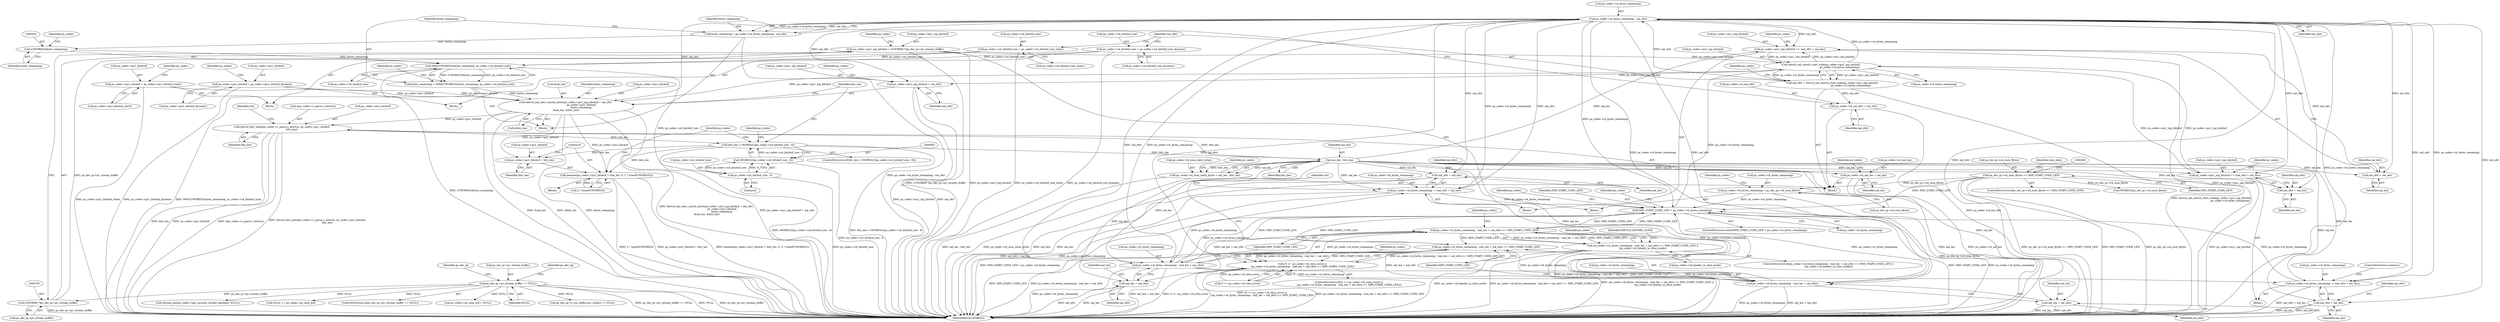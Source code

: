 digraph "0_Android_87fb7909c49e6a4510ba86ace1ffc83459c7e1b9@API" {
"1000911" [label="(Call,ps_codec->i4_bytes_remaining - nal_ofst)"];
"1000895" [label="(Call,ihevcd_nal_search_start_code(ps_codec->pu1_inp_bitsbuf,\n                                                ps_codec->i4_bytes_remaining))"];
"1000754" [label="(Call,ps_codec->pu1_inp_bitsbuf = (UWORD8 *)ps_dec_ip->pv_stream_buffer)"];
"1000758" [label="(Call,(UWORD8 *)ps_dec_ip->pv_stream_buffer)"];
"1000260" [label="(Call,ps_dec_ip->pv_stream_buffer == NULL)"];
"1001137" [label="(Call,ps_codec->pu1_inp_bitsbuf += (nal_ofst + nal_len))"];
"1000911" [label="(Call,ps_codec->i4_bytes_remaining - nal_ofst)"];
"1000893" [label="(Call,nal_ofst = ihevcd_nal_search_start_code(ps_codec->pu1_inp_bitsbuf,\n                                                ps_codec->i4_bytes_remaining))"];
"1000965" [label="(Call,nal_len - bits_len)"];
"1000940" [label="(Call,bits_len < (WORD32)(ps_codec->u4_bitsbuf_size - 8))"];
"1000973" [label="(Call,ihevcd_bits_init(&ps_codec->s_parse.s_bitstrm, ps_codec->pu1_bitsbuf,\n                         bits_len))"];
"1000925" [label="(Call,ihevcd_nal_remv_emuln_bytes(ps_codec->pu1_inp_bitsbuf + nal_ofst,\n                                        ps_codec->pu1_bitsbuf,\n                                        bytes_remaining,\n &nal_len, &bits_len))"];
"1000863" [label="(Call,ps_codec->pu1_bitsbuf = ps_codec->pu1_bitsbuf_dynamic)"];
"1000879" [label="(Call,ps_codec->pu1_bitsbuf = ps_codec->pu1_bitsbuf_static)"];
"1000916" [label="(Call,bytes_remaining = MIN((UWORD32)bytes_remaining, ps_codec->u4_bitsbuf_size))"];
"1000918" [label="(Call,MIN((UWORD32)bytes_remaining, ps_codec->u4_bitsbuf_size))"];
"1000919" [label="(Call,(UWORD32)bytes_remaining)"];
"1000909" [label="(Call,bytes_remaining = ps_codec->i4_bytes_remaining - nal_ofst)"];
"1000870" [label="(Call,ps_codec->u4_bitsbuf_size = ps_codec->u4_bitsbuf_size_dynamic)"];
"1000886" [label="(Call,ps_codec->u4_bitsbuf_size = ps_codec->u4_bitsbuf_size_static)"];
"1000942" [label="(Call,(WORD32)(ps_codec->u4_bitsbuf_size - 8))"];
"1000944" [label="(Call,ps_codec->u4_bitsbuf_size - 8)"];
"1001090" [label="(Call,ps_codec->pu1_inp_bitsbuf += (nal_ofst + nal_len))"];
"1000795" [label="(Call,MIN_START_CODE_LEN < ps_codec->i4_bytes_remaining)"];
"1000281" [label="(Call,ps_dec_ip->u4_num_Bytes <= MIN_START_CODE_LEN)"];
"1001009" [label="(Call,ps_codec->i4_bytes_remaining - (nal_len + nal_ofst) <= MIN_START_CODE_LEN)"];
"1001010" [label="(Call,ps_codec->i4_bytes_remaining - (nal_len + nal_ofst))"];
"1001127" [label="(Call,ps_codec->i4_bytes_remaining - (nal_len + nal_ofst) <= MIN_START_CODE_LEN)"];
"1001128" [label="(Call,ps_codec->i4_bytes_remaining - (nal_len + nal_ofst))"];
"1000747" [label="(Call,ps_codec->i4_bytes_remaining = ps_dec_ip->u4_num_Bytes)"];
"1001097" [label="(Call,ps_codec->i4_bytes_remaining -= (nal_ofst + nal_len))"];
"1001144" [label="(Call,ps_codec->i4_bytes_remaining -= (nal_ofst + nal_len))"];
"1000902" [label="(Call,ps_codec->i4_nal_ofst = nal_ofst)"];
"1000950" [label="(Call,memset(ps_codec->pu1_bitsbuf + bits_len, 0, 2 * sizeof(UWORD32)))"];
"1000951" [label="(Call,ps_codec->pu1_bitsbuf + bits_len)"];
"1000961" [label="(Call,ps_codec->i4_num_emln_bytes = nal_len - bits_len)"];
"1000968" [label="(Call,ps_codec->i4_nal_len = nal_len)"];
"1001008" [label="(Call,(ps_codec->i4_bytes_remaining - (nal_len + nal_ofst) <= MIN_START_CODE_LEN) ||\n (ps_codec->i4_header_in_slice_mode))"];
"1001121" [label="(Call,(0 == ps_codec->i4_slice_error) ||\n (ps_codec->i4_bytes_remaining - (nal_len + nal_ofst) <= MIN_START_CODE_LEN))"];
"1001014" [label="(Call,nal_len + nal_ofst)"];
"1001094" [label="(Call,nal_ofst + nal_len)"];
"1001101" [label="(Call,nal_ofst + nal_len)"];
"1001132" [label="(Call,nal_len + nal_ofst)"];
"1001141" [label="(Call,nal_ofst + nal_len)"];
"1001148" [label="(Call,nal_ofst + nal_len)"];
"1000926" [label="(Call,ps_codec->pu1_inp_bitsbuf + nal_ofst)"];
"1000965" [label="(Call,nal_len - bits_len)"];
"1001133" [label="(Identifier,nal_len)"];
"1001017" [label="(Identifier,MIN_START_CODE_LEN)"];
"1000755" [label="(Call,ps_codec->pu1_inp_bitsbuf)"];
"1001135" [label="(Identifier,MIN_START_CODE_LEN)"];
"1001087" [label="(Identifier,IHEVCD_IGNORE_SLICE)"];
"1000867" [label="(Call,ps_codec->pu1_bitsbuf_dynamic)"];
"1001122" [label="(Call,0 == ps_codec->i4_slice_error)"];
"1000145" [label="(Block,)"];
"1001138" [label="(Call,ps_codec->pu1_inp_bitsbuf)"];
"1000888" [label="(Identifier,ps_codec)"];
"1001101" [label="(Call,nal_ofst + nal_len)"];
"1001136" [label="(Block,)"];
"1000878" [label="(Block,)"];
"1000872" [label="(Identifier,ps_codec)"];
"1000922" [label="(Call,ps_codec->u4_bitsbuf_size)"];
"1001010" [label="(Call,ps_codec->i4_bytes_remaining - (nal_len + nal_ofst))"];
"1001026" [label="(Identifier,ps_codec)"];
"1000972" [label="(Identifier,nal_len)"];
"1000949" [label="(Block,)"];
"1000754" [label="(Call,ps_codec->pu1_inp_bitsbuf = (UWORD8 *)ps_dec_ip->pv_stream_buffer)"];
"1000904" [label="(Identifier,ps_codec)"];
"1000968" [label="(Call,ps_codec->i4_nal_len = nal_len)"];
"1000923" [label="(Identifier,ps_codec)"];
"1000280" [label="(ControlStructure,if(ps_dec_ip->u4_num_Bytes <= MIN_START_CODE_LEN))"];
"1001150" [label="(Identifier,nal_len)"];
"1001216" [label="(Identifier,ps_codec)"];
"1000874" [label="(Call,ps_codec->u4_bitsbuf_size_dynamic)"];
"1000748" [label="(Call,ps_codec->i4_bytes_remaining)"];
"1000930" [label="(Identifier,nal_ofst)"];
"1000918" [label="(Call,MIN((UWORD32)bytes_remaining, ps_codec->u4_bitsbuf_size))"];
"1000780" [label="(Call,ps_codec->ps_disp_buf = NULL)"];
"1000766" [label="(Identifier,ps_codec)"];
"1000941" [label="(Identifier,bits_len)"];
"1000282" [label="(Call,ps_dec_ip->u4_num_Bytes)"];
"1000797" [label="(Call,ps_codec->i4_bytes_remaining)"];
"1001011" [label="(Call,ps_codec->i4_bytes_remaining)"];
"1000955" [label="(Identifier,bits_len)"];
"1000907" [label="(Block,)"];
"1000926" [label="(Call,ps_codec->pu1_inp_bitsbuf + nal_ofst)"];
"1001016" [label="(Identifier,nal_ofst)"];
"1001096" [label="(Identifier,nal_len)"];
"1000925" [label="(Call,ihevcd_nal_remv_emuln_bytes(ps_codec->pu1_inp_bitsbuf + nal_ofst,\n                                        ps_codec->pu1_bitsbuf,\n                                        bytes_remaining,\n &nal_len, &bits_len))"];
"1000962" [label="(Call,ps_codec->i4_num_emln_bytes)"];
"1001149" [label="(Identifier,nal_ofst)"];
"1001134" [label="(Identifier,nal_ofst)"];
"1000268" [label="(Identifier,ps_dec_op)"];
"1000906" [label="(Identifier,nal_ofst)"];
"1001103" [label="(Identifier,nal_len)"];
"1000910" [label="(Identifier,bytes_remaining)"];
"1000951" [label="(Call,ps_codec->pu1_bitsbuf + bits_len)"];
"1000880" [label="(Call,ps_codec->pu1_bitsbuf)"];
"1000944" [label="(Call,ps_codec->u4_bitsbuf_size - 8)"];
"1001141" [label="(Call,nal_ofst + nal_len)"];
"1001145" [label="(Call,ps_codec->i4_bytes_remaining)"];
"1001903" [label="(MethodReturn,WORD32)"];
"1001018" [label="(Call,ps_codec->i4_header_in_slice_mode)"];
"1000983" [label="(Identifier,bits_len)"];
"1001015" [label="(Identifier,nal_len)"];
"1000806" [label="(Identifier,ps_codec)"];
"1000747" [label="(Call,ps_codec->i4_bytes_remaining = ps_dec_ip->u4_num_Bytes)"];
"1000966" [label="(Identifier,nal_len)"];
"1000916" [label="(Call,bytes_remaining = MIN((UWORD32)bytes_remaining, ps_codec->u4_bitsbuf_size))"];
"1000404" [label="(Call,ps_dec_ip->s_out_buffer.pu1_bufs[i] == NULL)"];
"1001132" [label="(Call,nal_len + nal_ofst)"];
"1000864" [label="(Call,ps_codec->pu1_bitsbuf)"];
"1000932" [label="(Identifier,ps_codec)"];
"1000260" [label="(Call,ps_dec_ip->pv_stream_buffer == NULL)"];
"1000870" [label="(Call,ps_codec->u4_bitsbuf_size = ps_codec->u4_bitsbuf_size_dynamic)"];
"1001142" [label="(Identifier,nal_ofst)"];
"1001153" [label="(Identifier,ret)"];
"1000915" [label="(Identifier,nal_ofst)"];
"1000945" [label="(Call,ps_codec->u4_bitsbuf_size)"];
"1000896" [label="(Call,ps_codec->pu1_inp_bitsbuf)"];
"1001784" [label="(Call,ithread_join(ps_codec->apv_process_thread_handle[i], NULL))"];
"1001137" [label="(Call,ps_codec->pu1_inp_bitsbuf += (nal_ofst + nal_len))"];
"1001121" [label="(Call,(0 == ps_codec->i4_slice_error) ||\n (ps_codec->i4_bytes_remaining - (nal_len + nal_ofst) <= MIN_START_CODE_LEN))"];
"1001014" [label="(Call,nal_len + nal_ofst)"];
"1001009" [label="(Call,ps_codec->i4_bytes_remaining - (nal_len + nal_ofst) <= MIN_START_CODE_LEN)"];
"1001095" [label="(Identifier,nal_ofst)"];
"1000899" [label="(Call,ps_codec->i4_bytes_remaining)"];
"1001099" [label="(Identifier,ps_codec)"];
"1001148" [label="(Call,nal_ofst + nal_len)"];
"1000794" [label="(ControlStructure,while(MIN_START_CODE_LEN < ps_codec->i4_bytes_remaining))"];
"1000289" [label="(Call,(WORD32)ps_dec_ip->u4_num_Bytes)"];
"1000894" [label="(Identifier,nal_ofst)"];
"1000890" [label="(Call,ps_codec->u4_bitsbuf_size_static)"];
"1001007" [label="(ControlStructure,if((ps_codec->i4_bytes_remaining - (nal_len + nal_ofst) <= MIN_START_CODE_LEN) ||\n (ps_codec->i4_header_in_slice_mode)))"];
"1001098" [label="(Call,ps_codec->i4_bytes_remaining)"];
"1000862" [label="(Block,)"];
"1000903" [label="(Call,ps_codec->i4_nal_ofst)"];
"1000948" [label="(Literal,8)"];
"1001097" [label="(Call,ps_codec->i4_bytes_remaining -= (nal_ofst + nal_len))"];
"1001019" [label="(Identifier,ps_codec)"];
"1000795" [label="(Call,MIN_START_CODE_LEN < ps_codec->i4_bytes_remaining)"];
"1001128" [label="(Call,ps_codec->i4_bytes_remaining - (nal_len + nal_ofst))"];
"1001143" [label="(Identifier,nal_len)"];
"1000758" [label="(Call,(UWORD8 *)ps_dec_ip->pv_stream_buffer)"];
"1000886" [label="(Call,ps_codec->u4_bitsbuf_size = ps_codec->u4_bitsbuf_size_static)"];
"1001104" [label="(ControlStructure,continue;)"];
"1000917" [label="(Identifier,bytes_remaining)"];
"1000952" [label="(Call,ps_codec->pu1_bitsbuf)"];
"1001146" [label="(Identifier,ps_codec)"];
"1000980" [label="(Call,ps_codec->pu1_bitsbuf)"];
"1000760" [label="(Call,ps_dec_ip->pv_stream_buffer)"];
"1000935" [label="(Call,&nal_len)"];
"1000682" [label="(Call,NULL == ps_codec->ps_disp_buf)"];
"1000921" [label="(Identifier,bytes_remaining)"];
"1000285" [label="(Identifier,MIN_START_CODE_LEN)"];
"1000934" [label="(Identifier,bytes_remaining)"];
"1001008" [label="(Call,(ps_codec->i4_bytes_remaining - (nal_len + nal_ofst) <= MIN_START_CODE_LEN) ||\n (ps_codec->i4_header_in_slice_mode))"];
"1000956" [label="(Literal,0)"];
"1000950" [label="(Call,memset(ps_codec->pu1_bitsbuf + bits_len, 0, 2 * sizeof(UWORD32)))"];
"1000871" [label="(Call,ps_codec->u4_bitsbuf_size)"];
"1001090" [label="(Call,ps_codec->pu1_inp_bitsbuf += (nal_ofst + nal_len))"];
"1000893" [label="(Call,nal_ofst = ihevcd_nal_search_start_code(ps_codec->pu1_inp_bitsbuf,\n                                                ps_codec->i4_bytes_remaining))"];
"1000963" [label="(Identifier,ps_codec)"];
"1000985" [label="(Identifier,ret)"];
"1000940" [label="(Call,bits_len < (WORD32)(ps_codec->u4_bitsbuf_size - 8))"];
"1000756" [label="(Identifier,ps_codec)"];
"1000919" [label="(Call,(UWORD32)bytes_remaining)"];
"1000259" [label="(ControlStructure,if(ps_dec_ip->pv_stream_buffer == NULL))"];
"1000957" [label="(Call,2 * sizeof(UWORD32))"];
"1000977" [label="(Identifier,ps_codec)"];
"1000953" [label="(Identifier,ps_codec)"];
"1001127" [label="(Call,ps_codec->i4_bytes_remaining - (nal_len + nal_ofst) <= MIN_START_CODE_LEN)"];
"1000887" [label="(Call,ps_codec->u4_bitsbuf_size)"];
"1001129" [label="(Call,ps_codec->i4_bytes_remaining)"];
"1001144" [label="(Call,ps_codec->i4_bytes_remaining -= (nal_ofst + nal_len))"];
"1000969" [label="(Call,ps_codec->i4_nal_len)"];
"1000883" [label="(Call,ps_codec->pu1_bitsbuf_static)"];
"1000911" [label="(Call,ps_codec->i4_bytes_remaining - nal_ofst)"];
"1000283" [label="(Identifier,ps_dec_ip)"];
"1000264" [label="(Identifier,NULL)"];
"1000927" [label="(Call,ps_codec->pu1_inp_bitsbuf)"];
"1000912" [label="(Call,ps_codec->i4_bytes_remaining)"];
"1001120" [label="(ControlStructure,if((0 == ps_codec->i4_slice_error) ||\n (ps_codec->i4_bytes_remaining - (nal_len + nal_ofst) <= MIN_START_CODE_LEN)))"];
"1000967" [label="(Identifier,bits_len)"];
"1000931" [label="(Call,ps_codec->pu1_bitsbuf)"];
"1000902" [label="(Call,ps_codec->i4_nal_ofst = nal_ofst)"];
"1000863" [label="(Call,ps_codec->pu1_bitsbuf = ps_codec->pu1_bitsbuf_dynamic)"];
"1000939" [label="(ControlStructure,if(bits_len < (WORD32)(ps_codec->u4_bitsbuf_size - 8)))"];
"1000961" [label="(Call,ps_codec->i4_num_emln_bytes = nal_len - bits_len)"];
"1000942" [label="(Call,(WORD32)(ps_codec->u4_bitsbuf_size - 8))"];
"1000970" [label="(Identifier,ps_codec)"];
"1001089" [label="(Block,)"];
"1000325" [label="(Identifier,num_mbs)"];
"1000751" [label="(Call,ps_dec_ip->u4_num_Bytes)"];
"1001091" [label="(Call,ps_codec->pu1_inp_bitsbuf)"];
"1001094" [label="(Call,nal_ofst + nal_len)"];
"1000973" [label="(Call,ihevcd_bits_init(&ps_codec->s_parse.s_bitstrm, ps_codec->pu1_bitsbuf,\n                         bits_len))"];
"1000800" [label="(Block,)"];
"1000974" [label="(Call,&ps_codec->s_parse.s_bitstrm)"];
"1000937" [label="(Call,&bits_len)"];
"1000928" [label="(Identifier,ps_codec)"];
"1001102" [label="(Identifier,nal_ofst)"];
"1000261" [label="(Call,ps_dec_ip->pv_stream_buffer)"];
"1000909" [label="(Call,bytes_remaining = ps_codec->i4_bytes_remaining - nal_ofst)"];
"1000879" [label="(Call,ps_codec->pu1_bitsbuf = ps_codec->pu1_bitsbuf_static)"];
"1000796" [label="(Identifier,MIN_START_CODE_LEN)"];
"1000895" [label="(Call,ihevcd_nal_search_start_code(ps_codec->pu1_inp_bitsbuf,\n                                                ps_codec->i4_bytes_remaining))"];
"1001139" [label="(Identifier,ps_codec)"];
"1000281" [label="(Call,ps_dec_ip->u4_num_Bytes <= MIN_START_CODE_LEN)"];
"1000911" -> "1000909"  [label="AST: "];
"1000911" -> "1000915"  [label="CFG: "];
"1000912" -> "1000911"  [label="AST: "];
"1000915" -> "1000911"  [label="AST: "];
"1000909" -> "1000911"  [label="CFG: "];
"1000911" -> "1001903"  [label="DDG: ps_codec->i4_bytes_remaining"];
"1000911" -> "1000795"  [label="DDG: ps_codec->i4_bytes_remaining"];
"1000911" -> "1000909"  [label="DDG: ps_codec->i4_bytes_remaining"];
"1000911" -> "1000909"  [label="DDG: nal_ofst"];
"1000895" -> "1000911"  [label="DDG: ps_codec->i4_bytes_remaining"];
"1000893" -> "1000911"  [label="DDG: nal_ofst"];
"1000911" -> "1000925"  [label="DDG: nal_ofst"];
"1000911" -> "1000926"  [label="DDG: nal_ofst"];
"1000911" -> "1001010"  [label="DDG: ps_codec->i4_bytes_remaining"];
"1000911" -> "1001010"  [label="DDG: nal_ofst"];
"1000911" -> "1001014"  [label="DDG: nal_ofst"];
"1000911" -> "1001090"  [label="DDG: nal_ofst"];
"1000911" -> "1001094"  [label="DDG: nal_ofst"];
"1000911" -> "1001097"  [label="DDG: nal_ofst"];
"1000911" -> "1001097"  [label="DDG: ps_codec->i4_bytes_remaining"];
"1000911" -> "1001101"  [label="DDG: nal_ofst"];
"1000911" -> "1001128"  [label="DDG: ps_codec->i4_bytes_remaining"];
"1000911" -> "1001128"  [label="DDG: nal_ofst"];
"1000911" -> "1001132"  [label="DDG: nal_ofst"];
"1000911" -> "1001137"  [label="DDG: nal_ofst"];
"1000911" -> "1001141"  [label="DDG: nal_ofst"];
"1000911" -> "1001144"  [label="DDG: nal_ofst"];
"1000911" -> "1001144"  [label="DDG: ps_codec->i4_bytes_remaining"];
"1000911" -> "1001148"  [label="DDG: nal_ofst"];
"1000895" -> "1000893"  [label="AST: "];
"1000895" -> "1000899"  [label="CFG: "];
"1000896" -> "1000895"  [label="AST: "];
"1000899" -> "1000895"  [label="AST: "];
"1000893" -> "1000895"  [label="CFG: "];
"1000895" -> "1000893"  [label="DDG: ps_codec->pu1_inp_bitsbuf"];
"1000895" -> "1000893"  [label="DDG: ps_codec->i4_bytes_remaining"];
"1000754" -> "1000895"  [label="DDG: ps_codec->pu1_inp_bitsbuf"];
"1001137" -> "1000895"  [label="DDG: ps_codec->pu1_inp_bitsbuf"];
"1001090" -> "1000895"  [label="DDG: ps_codec->pu1_inp_bitsbuf"];
"1000795" -> "1000895"  [label="DDG: ps_codec->i4_bytes_remaining"];
"1000895" -> "1000925"  [label="DDG: ps_codec->pu1_inp_bitsbuf"];
"1000895" -> "1000926"  [label="DDG: ps_codec->pu1_inp_bitsbuf"];
"1000895" -> "1001090"  [label="DDG: ps_codec->pu1_inp_bitsbuf"];
"1000895" -> "1001137"  [label="DDG: ps_codec->pu1_inp_bitsbuf"];
"1000754" -> "1000145"  [label="AST: "];
"1000754" -> "1000758"  [label="CFG: "];
"1000755" -> "1000754"  [label="AST: "];
"1000758" -> "1000754"  [label="AST: "];
"1000766" -> "1000754"  [label="CFG: "];
"1000754" -> "1001903"  [label="DDG: (UWORD8 *)ps_dec_ip->pv_stream_buffer"];
"1000754" -> "1001903"  [label="DDG: ps_codec->pu1_inp_bitsbuf"];
"1000758" -> "1000754"  [label="DDG: ps_dec_ip->pv_stream_buffer"];
"1000758" -> "1000760"  [label="CFG: "];
"1000759" -> "1000758"  [label="AST: "];
"1000760" -> "1000758"  [label="AST: "];
"1000758" -> "1001903"  [label="DDG: ps_dec_ip->pv_stream_buffer"];
"1000260" -> "1000758"  [label="DDG: ps_dec_ip->pv_stream_buffer"];
"1000260" -> "1000259"  [label="AST: "];
"1000260" -> "1000264"  [label="CFG: "];
"1000261" -> "1000260"  [label="AST: "];
"1000264" -> "1000260"  [label="AST: "];
"1000268" -> "1000260"  [label="CFG: "];
"1000283" -> "1000260"  [label="CFG: "];
"1000260" -> "1001903"  [label="DDG: ps_dec_ip->pv_stream_buffer == NULL"];
"1000260" -> "1001903"  [label="DDG: NULL"];
"1000260" -> "1001903"  [label="DDG: ps_dec_ip->pv_stream_buffer"];
"1000260" -> "1000404"  [label="DDG: NULL"];
"1000260" -> "1000682"  [label="DDG: NULL"];
"1000260" -> "1000780"  [label="DDG: NULL"];
"1000260" -> "1001784"  [label="DDG: NULL"];
"1001137" -> "1001136"  [label="AST: "];
"1001137" -> "1001141"  [label="CFG: "];
"1001138" -> "1001137"  [label="AST: "];
"1001141" -> "1001137"  [label="AST: "];
"1001146" -> "1001137"  [label="CFG: "];
"1001137" -> "1001903"  [label="DDG: ps_codec->pu1_inp_bitsbuf"];
"1000965" -> "1001137"  [label="DDG: nal_len"];
"1000893" -> "1000800"  [label="AST: "];
"1000894" -> "1000893"  [label="AST: "];
"1000904" -> "1000893"  [label="CFG: "];
"1000893" -> "1001903"  [label="DDG: ihevcd_nal_search_start_code(ps_codec->pu1_inp_bitsbuf,\n                                                ps_codec->i4_bytes_remaining)"];
"1000893" -> "1000902"  [label="DDG: nal_ofst"];
"1000965" -> "1000961"  [label="AST: "];
"1000965" -> "1000967"  [label="CFG: "];
"1000966" -> "1000965"  [label="AST: "];
"1000967" -> "1000965"  [label="AST: "];
"1000961" -> "1000965"  [label="CFG: "];
"1000965" -> "1000961"  [label="DDG: nal_len"];
"1000965" -> "1000961"  [label="DDG: bits_len"];
"1000940" -> "1000965"  [label="DDG: bits_len"];
"1000965" -> "1000968"  [label="DDG: nal_len"];
"1000965" -> "1000973"  [label="DDG: bits_len"];
"1000965" -> "1001010"  [label="DDG: nal_len"];
"1000965" -> "1001014"  [label="DDG: nal_len"];
"1000965" -> "1001090"  [label="DDG: nal_len"];
"1000965" -> "1001094"  [label="DDG: nal_len"];
"1000965" -> "1001097"  [label="DDG: nal_len"];
"1000965" -> "1001101"  [label="DDG: nal_len"];
"1000965" -> "1001128"  [label="DDG: nal_len"];
"1000965" -> "1001132"  [label="DDG: nal_len"];
"1000965" -> "1001141"  [label="DDG: nal_len"];
"1000965" -> "1001144"  [label="DDG: nal_len"];
"1000965" -> "1001148"  [label="DDG: nal_len"];
"1000940" -> "1000939"  [label="AST: "];
"1000940" -> "1000942"  [label="CFG: "];
"1000941" -> "1000940"  [label="AST: "];
"1000942" -> "1000940"  [label="AST: "];
"1000953" -> "1000940"  [label="CFG: "];
"1000963" -> "1000940"  [label="CFG: "];
"1000940" -> "1001903"  [label="DDG: (WORD32)(ps_codec->u4_bitsbuf_size - 8)"];
"1000940" -> "1001903"  [label="DDG: bits_len < (WORD32)(ps_codec->u4_bitsbuf_size - 8)"];
"1000973" -> "1000940"  [label="DDG: bits_len"];
"1000942" -> "1000940"  [label="DDG: ps_codec->u4_bitsbuf_size - 8"];
"1000940" -> "1000950"  [label="DDG: bits_len"];
"1000940" -> "1000951"  [label="DDG: bits_len"];
"1000973" -> "1000800"  [label="AST: "];
"1000973" -> "1000983"  [label="CFG: "];
"1000974" -> "1000973"  [label="AST: "];
"1000980" -> "1000973"  [label="AST: "];
"1000983" -> "1000973"  [label="AST: "];
"1000985" -> "1000973"  [label="CFG: "];
"1000973" -> "1001903"  [label="DDG: &ps_codec->s_parse.s_bitstrm"];
"1000973" -> "1001903"  [label="DDG: ihevcd_bits_init(&ps_codec->s_parse.s_bitstrm, ps_codec->pu1_bitsbuf,\n                         bits_len)"];
"1000973" -> "1001903"  [label="DDG: bits_len"];
"1000973" -> "1001903"  [label="DDG: ps_codec->pu1_bitsbuf"];
"1000925" -> "1000973"  [label="DDG: ps_codec->pu1_bitsbuf"];
"1000925" -> "1000907"  [label="AST: "];
"1000925" -> "1000937"  [label="CFG: "];
"1000926" -> "1000925"  [label="AST: "];
"1000931" -> "1000925"  [label="AST: "];
"1000934" -> "1000925"  [label="AST: "];
"1000935" -> "1000925"  [label="AST: "];
"1000937" -> "1000925"  [label="AST: "];
"1000941" -> "1000925"  [label="CFG: "];
"1000925" -> "1001903"  [label="DDG: ps_codec->pu1_inp_bitsbuf + nal_ofst"];
"1000925" -> "1001903"  [label="DDG: &nal_len"];
"1000925" -> "1001903"  [label="DDG: &bits_len"];
"1000925" -> "1001903"  [label="DDG: bytes_remaining"];
"1000925" -> "1001903"  [label="DDG: ihevcd_nal_remv_emuln_bytes(ps_codec->pu1_inp_bitsbuf + nal_ofst,\n                                        ps_codec->pu1_bitsbuf,\n                                        bytes_remaining,\n &nal_len, &bits_len)"];
"1000863" -> "1000925"  [label="DDG: ps_codec->pu1_bitsbuf"];
"1000879" -> "1000925"  [label="DDG: ps_codec->pu1_bitsbuf"];
"1000916" -> "1000925"  [label="DDG: bytes_remaining"];
"1000925" -> "1000950"  [label="DDG: ps_codec->pu1_bitsbuf"];
"1000925" -> "1000951"  [label="DDG: ps_codec->pu1_bitsbuf"];
"1000863" -> "1000862"  [label="AST: "];
"1000863" -> "1000867"  [label="CFG: "];
"1000864" -> "1000863"  [label="AST: "];
"1000867" -> "1000863"  [label="AST: "];
"1000872" -> "1000863"  [label="CFG: "];
"1000863" -> "1001903"  [label="DDG: ps_codec->pu1_bitsbuf_dynamic"];
"1000879" -> "1000878"  [label="AST: "];
"1000879" -> "1000883"  [label="CFG: "];
"1000880" -> "1000879"  [label="AST: "];
"1000883" -> "1000879"  [label="AST: "];
"1000888" -> "1000879"  [label="CFG: "];
"1000879" -> "1001903"  [label="DDG: ps_codec->pu1_bitsbuf_static"];
"1000916" -> "1000907"  [label="AST: "];
"1000916" -> "1000918"  [label="CFG: "];
"1000917" -> "1000916"  [label="AST: "];
"1000918" -> "1000916"  [label="AST: "];
"1000928" -> "1000916"  [label="CFG: "];
"1000916" -> "1001903"  [label="DDG: MIN((UWORD32)bytes_remaining, ps_codec->u4_bitsbuf_size)"];
"1000918" -> "1000916"  [label="DDG: (UWORD32)bytes_remaining"];
"1000918" -> "1000916"  [label="DDG: ps_codec->u4_bitsbuf_size"];
"1000918" -> "1000922"  [label="CFG: "];
"1000919" -> "1000918"  [label="AST: "];
"1000922" -> "1000918"  [label="AST: "];
"1000918" -> "1001903"  [label="DDG: (UWORD32)bytes_remaining"];
"1000919" -> "1000918"  [label="DDG: bytes_remaining"];
"1000870" -> "1000918"  [label="DDG: ps_codec->u4_bitsbuf_size"];
"1000886" -> "1000918"  [label="DDG: ps_codec->u4_bitsbuf_size"];
"1000918" -> "1000944"  [label="DDG: ps_codec->u4_bitsbuf_size"];
"1000919" -> "1000921"  [label="CFG: "];
"1000920" -> "1000919"  [label="AST: "];
"1000921" -> "1000919"  [label="AST: "];
"1000923" -> "1000919"  [label="CFG: "];
"1000909" -> "1000919"  [label="DDG: bytes_remaining"];
"1000909" -> "1000907"  [label="AST: "];
"1000910" -> "1000909"  [label="AST: "];
"1000917" -> "1000909"  [label="CFG: "];
"1000909" -> "1001903"  [label="DDG: ps_codec->i4_bytes_remaining - nal_ofst"];
"1000870" -> "1000862"  [label="AST: "];
"1000870" -> "1000874"  [label="CFG: "];
"1000871" -> "1000870"  [label="AST: "];
"1000874" -> "1000870"  [label="AST: "];
"1000894" -> "1000870"  [label="CFG: "];
"1000870" -> "1001903"  [label="DDG: ps_codec->u4_bitsbuf_size_dynamic"];
"1000886" -> "1000878"  [label="AST: "];
"1000886" -> "1000890"  [label="CFG: "];
"1000887" -> "1000886"  [label="AST: "];
"1000890" -> "1000886"  [label="AST: "];
"1000894" -> "1000886"  [label="CFG: "];
"1000886" -> "1001903"  [label="DDG: ps_codec->u4_bitsbuf_size_static"];
"1000942" -> "1000944"  [label="CFG: "];
"1000943" -> "1000942"  [label="AST: "];
"1000944" -> "1000942"  [label="AST: "];
"1000942" -> "1001903"  [label="DDG: ps_codec->u4_bitsbuf_size - 8"];
"1000944" -> "1000942"  [label="DDG: ps_codec->u4_bitsbuf_size"];
"1000944" -> "1000942"  [label="DDG: 8"];
"1000944" -> "1000948"  [label="CFG: "];
"1000945" -> "1000944"  [label="AST: "];
"1000948" -> "1000944"  [label="AST: "];
"1000944" -> "1001903"  [label="DDG: ps_codec->u4_bitsbuf_size"];
"1001090" -> "1001089"  [label="AST: "];
"1001090" -> "1001094"  [label="CFG: "];
"1001091" -> "1001090"  [label="AST: "];
"1001094" -> "1001090"  [label="AST: "];
"1001099" -> "1001090"  [label="CFG: "];
"1001090" -> "1001903"  [label="DDG: ps_codec->pu1_inp_bitsbuf"];
"1000795" -> "1000794"  [label="AST: "];
"1000795" -> "1000797"  [label="CFG: "];
"1000796" -> "1000795"  [label="AST: "];
"1000797" -> "1000795"  [label="AST: "];
"1000806" -> "1000795"  [label="CFG: "];
"1001216" -> "1000795"  [label="CFG: "];
"1000795" -> "1001903"  [label="DDG: MIN_START_CODE_LEN"];
"1000795" -> "1001903"  [label="DDG: MIN_START_CODE_LEN < ps_codec->i4_bytes_remaining"];
"1000795" -> "1001903"  [label="DDG: ps_codec->i4_bytes_remaining"];
"1000281" -> "1000795"  [label="DDG: MIN_START_CODE_LEN"];
"1001009" -> "1000795"  [label="DDG: MIN_START_CODE_LEN"];
"1001127" -> "1000795"  [label="DDG: MIN_START_CODE_LEN"];
"1000747" -> "1000795"  [label="DDG: ps_codec->i4_bytes_remaining"];
"1001128" -> "1000795"  [label="DDG: ps_codec->i4_bytes_remaining"];
"1001097" -> "1000795"  [label="DDG: ps_codec->i4_bytes_remaining"];
"1001144" -> "1000795"  [label="DDG: ps_codec->i4_bytes_remaining"];
"1001010" -> "1000795"  [label="DDG: ps_codec->i4_bytes_remaining"];
"1000795" -> "1001009"  [label="DDG: MIN_START_CODE_LEN"];
"1000795" -> "1001127"  [label="DDG: MIN_START_CODE_LEN"];
"1000281" -> "1000280"  [label="AST: "];
"1000281" -> "1000285"  [label="CFG: "];
"1000282" -> "1000281"  [label="AST: "];
"1000285" -> "1000281"  [label="AST: "];
"1000290" -> "1000281"  [label="CFG: "];
"1000325" -> "1000281"  [label="CFG: "];
"1000281" -> "1001903"  [label="DDG: MIN_START_CODE_LEN"];
"1000281" -> "1001903"  [label="DDG: ps_dec_ip->u4_num_Bytes"];
"1000281" -> "1001903"  [label="DDG: ps_dec_ip->u4_num_Bytes <= MIN_START_CODE_LEN"];
"1000281" -> "1000289"  [label="DDG: ps_dec_ip->u4_num_Bytes"];
"1000281" -> "1000747"  [label="DDG: ps_dec_ip->u4_num_Bytes"];
"1001009" -> "1001008"  [label="AST: "];
"1001009" -> "1001017"  [label="CFG: "];
"1001010" -> "1001009"  [label="AST: "];
"1001017" -> "1001009"  [label="AST: "];
"1001019" -> "1001009"  [label="CFG: "];
"1001008" -> "1001009"  [label="CFG: "];
"1001009" -> "1001903"  [label="DDG: ps_codec->i4_bytes_remaining - (nal_len + nal_ofst)"];
"1001009" -> "1001903"  [label="DDG: MIN_START_CODE_LEN"];
"1001009" -> "1001008"  [label="DDG: ps_codec->i4_bytes_remaining - (nal_len + nal_ofst)"];
"1001009" -> "1001008"  [label="DDG: MIN_START_CODE_LEN"];
"1001010" -> "1001009"  [label="DDG: ps_codec->i4_bytes_remaining"];
"1001010" -> "1001009"  [label="DDG: nal_len + nal_ofst"];
"1001009" -> "1001127"  [label="DDG: MIN_START_CODE_LEN"];
"1001010" -> "1001014"  [label="CFG: "];
"1001011" -> "1001010"  [label="AST: "];
"1001014" -> "1001010"  [label="AST: "];
"1001017" -> "1001010"  [label="CFG: "];
"1001010" -> "1001903"  [label="DDG: nal_len + nal_ofst"];
"1001010" -> "1001903"  [label="DDG: ps_codec->i4_bytes_remaining"];
"1001010" -> "1001097"  [label="DDG: ps_codec->i4_bytes_remaining"];
"1001010" -> "1001128"  [label="DDG: ps_codec->i4_bytes_remaining"];
"1001010" -> "1001144"  [label="DDG: ps_codec->i4_bytes_remaining"];
"1001127" -> "1001121"  [label="AST: "];
"1001127" -> "1001135"  [label="CFG: "];
"1001128" -> "1001127"  [label="AST: "];
"1001135" -> "1001127"  [label="AST: "];
"1001121" -> "1001127"  [label="CFG: "];
"1001127" -> "1001903"  [label="DDG: MIN_START_CODE_LEN"];
"1001127" -> "1001903"  [label="DDG: ps_codec->i4_bytes_remaining - (nal_len + nal_ofst)"];
"1001127" -> "1001121"  [label="DDG: ps_codec->i4_bytes_remaining - (nal_len + nal_ofst)"];
"1001127" -> "1001121"  [label="DDG: MIN_START_CODE_LEN"];
"1001128" -> "1001127"  [label="DDG: ps_codec->i4_bytes_remaining"];
"1001128" -> "1001127"  [label="DDG: nal_len + nal_ofst"];
"1001128" -> "1001132"  [label="CFG: "];
"1001129" -> "1001128"  [label="AST: "];
"1001132" -> "1001128"  [label="AST: "];
"1001135" -> "1001128"  [label="CFG: "];
"1001128" -> "1001903"  [label="DDG: ps_codec->i4_bytes_remaining"];
"1001128" -> "1001903"  [label="DDG: nal_len + nal_ofst"];
"1001128" -> "1001144"  [label="DDG: ps_codec->i4_bytes_remaining"];
"1000747" -> "1000145"  [label="AST: "];
"1000747" -> "1000751"  [label="CFG: "];
"1000748" -> "1000747"  [label="AST: "];
"1000751" -> "1000747"  [label="AST: "];
"1000756" -> "1000747"  [label="CFG: "];
"1000747" -> "1001903"  [label="DDG: ps_dec_ip->u4_num_Bytes"];
"1001097" -> "1001089"  [label="AST: "];
"1001097" -> "1001101"  [label="CFG: "];
"1001098" -> "1001097"  [label="AST: "];
"1001101" -> "1001097"  [label="AST: "];
"1001104" -> "1001097"  [label="CFG: "];
"1001097" -> "1001903"  [label="DDG: nal_ofst + nal_len"];
"1001144" -> "1001136"  [label="AST: "];
"1001144" -> "1001148"  [label="CFG: "];
"1001145" -> "1001144"  [label="AST: "];
"1001148" -> "1001144"  [label="AST: "];
"1001153" -> "1001144"  [label="CFG: "];
"1001144" -> "1001903"  [label="DDG: nal_ofst + nal_len"];
"1001144" -> "1001903"  [label="DDG: ps_codec->i4_bytes_remaining"];
"1000902" -> "1000800"  [label="AST: "];
"1000902" -> "1000906"  [label="CFG: "];
"1000903" -> "1000902"  [label="AST: "];
"1000906" -> "1000902"  [label="AST: "];
"1000910" -> "1000902"  [label="CFG: "];
"1000902" -> "1001903"  [label="DDG: ps_codec->i4_nal_ofst"];
"1000950" -> "1000949"  [label="AST: "];
"1000950" -> "1000957"  [label="CFG: "];
"1000951" -> "1000950"  [label="AST: "];
"1000956" -> "1000950"  [label="AST: "];
"1000957" -> "1000950"  [label="AST: "];
"1000963" -> "1000950"  [label="CFG: "];
"1000950" -> "1001903"  [label="DDG: memset(ps_codec->pu1_bitsbuf + bits_len, 0, 2 * sizeof(UWORD32))"];
"1000950" -> "1001903"  [label="DDG: 2 * sizeof(UWORD32)"];
"1000950" -> "1001903"  [label="DDG: ps_codec->pu1_bitsbuf + bits_len"];
"1000957" -> "1000950"  [label="DDG: 2"];
"1000951" -> "1000955"  [label="CFG: "];
"1000952" -> "1000951"  [label="AST: "];
"1000955" -> "1000951"  [label="AST: "];
"1000956" -> "1000951"  [label="CFG: "];
"1000961" -> "1000800"  [label="AST: "];
"1000962" -> "1000961"  [label="AST: "];
"1000970" -> "1000961"  [label="CFG: "];
"1000961" -> "1001903"  [label="DDG: nal_len - bits_len"];
"1000961" -> "1001903"  [label="DDG: ps_codec->i4_num_emln_bytes"];
"1000968" -> "1000800"  [label="AST: "];
"1000968" -> "1000972"  [label="CFG: "];
"1000969" -> "1000968"  [label="AST: "];
"1000972" -> "1000968"  [label="AST: "];
"1000977" -> "1000968"  [label="CFG: "];
"1000968" -> "1001903"  [label="DDG: nal_len"];
"1000968" -> "1001903"  [label="DDG: ps_codec->i4_nal_len"];
"1001008" -> "1001007"  [label="AST: "];
"1001008" -> "1001018"  [label="CFG: "];
"1001018" -> "1001008"  [label="AST: "];
"1001026" -> "1001008"  [label="CFG: "];
"1001087" -> "1001008"  [label="CFG: "];
"1001008" -> "1001903"  [label="DDG: (ps_codec->i4_bytes_remaining - (nal_len + nal_ofst) <= MIN_START_CODE_LEN) ||\n (ps_codec->i4_header_in_slice_mode)"];
"1001008" -> "1001903"  [label="DDG: ps_codec->i4_header_in_slice_mode"];
"1001008" -> "1001903"  [label="DDG: ps_codec->i4_bytes_remaining - (nal_len + nal_ofst) <= MIN_START_CODE_LEN"];
"1001008" -> "1001121"  [label="DDG: ps_codec->i4_bytes_remaining - (nal_len + nal_ofst) <= MIN_START_CODE_LEN"];
"1001121" -> "1001120"  [label="AST: "];
"1001121" -> "1001122"  [label="CFG: "];
"1001122" -> "1001121"  [label="AST: "];
"1001139" -> "1001121"  [label="CFG: "];
"1001153" -> "1001121"  [label="CFG: "];
"1001121" -> "1001903"  [label="DDG: (0 == ps_codec->i4_slice_error) ||\n (ps_codec->i4_bytes_remaining - (nal_len + nal_ofst) <= MIN_START_CODE_LEN)"];
"1001121" -> "1001903"  [label="DDG: ps_codec->i4_bytes_remaining - (nal_len + nal_ofst) <= MIN_START_CODE_LEN"];
"1001121" -> "1001903"  [label="DDG: 0 == ps_codec->i4_slice_error"];
"1001122" -> "1001121"  [label="DDG: 0"];
"1001122" -> "1001121"  [label="DDG: ps_codec->i4_slice_error"];
"1001014" -> "1001016"  [label="CFG: "];
"1001015" -> "1001014"  [label="AST: "];
"1001016" -> "1001014"  [label="AST: "];
"1001014" -> "1001903"  [label="DDG: nal_len"];
"1001014" -> "1001903"  [label="DDG: nal_ofst"];
"1001094" -> "1001096"  [label="CFG: "];
"1001095" -> "1001094"  [label="AST: "];
"1001096" -> "1001094"  [label="AST: "];
"1001101" -> "1001103"  [label="CFG: "];
"1001102" -> "1001101"  [label="AST: "];
"1001103" -> "1001101"  [label="AST: "];
"1001101" -> "1001903"  [label="DDG: nal_len"];
"1001101" -> "1001903"  [label="DDG: nal_ofst"];
"1001132" -> "1001134"  [label="CFG: "];
"1001133" -> "1001132"  [label="AST: "];
"1001134" -> "1001132"  [label="AST: "];
"1001132" -> "1001903"  [label="DDG: nal_ofst"];
"1001132" -> "1001903"  [label="DDG: nal_len"];
"1001141" -> "1001143"  [label="CFG: "];
"1001142" -> "1001141"  [label="AST: "];
"1001143" -> "1001141"  [label="AST: "];
"1001148" -> "1001150"  [label="CFG: "];
"1001149" -> "1001148"  [label="AST: "];
"1001150" -> "1001148"  [label="AST: "];
"1001148" -> "1001903"  [label="DDG: nal_len"];
"1001148" -> "1001903"  [label="DDG: nal_ofst"];
"1000926" -> "1000930"  [label="CFG: "];
"1000927" -> "1000926"  [label="AST: "];
"1000930" -> "1000926"  [label="AST: "];
"1000932" -> "1000926"  [label="CFG: "];
"1000926" -> "1001903"  [label="DDG: ps_codec->pu1_inp_bitsbuf"];
"1000926" -> "1001903"  [label="DDG: nal_ofst"];
}
